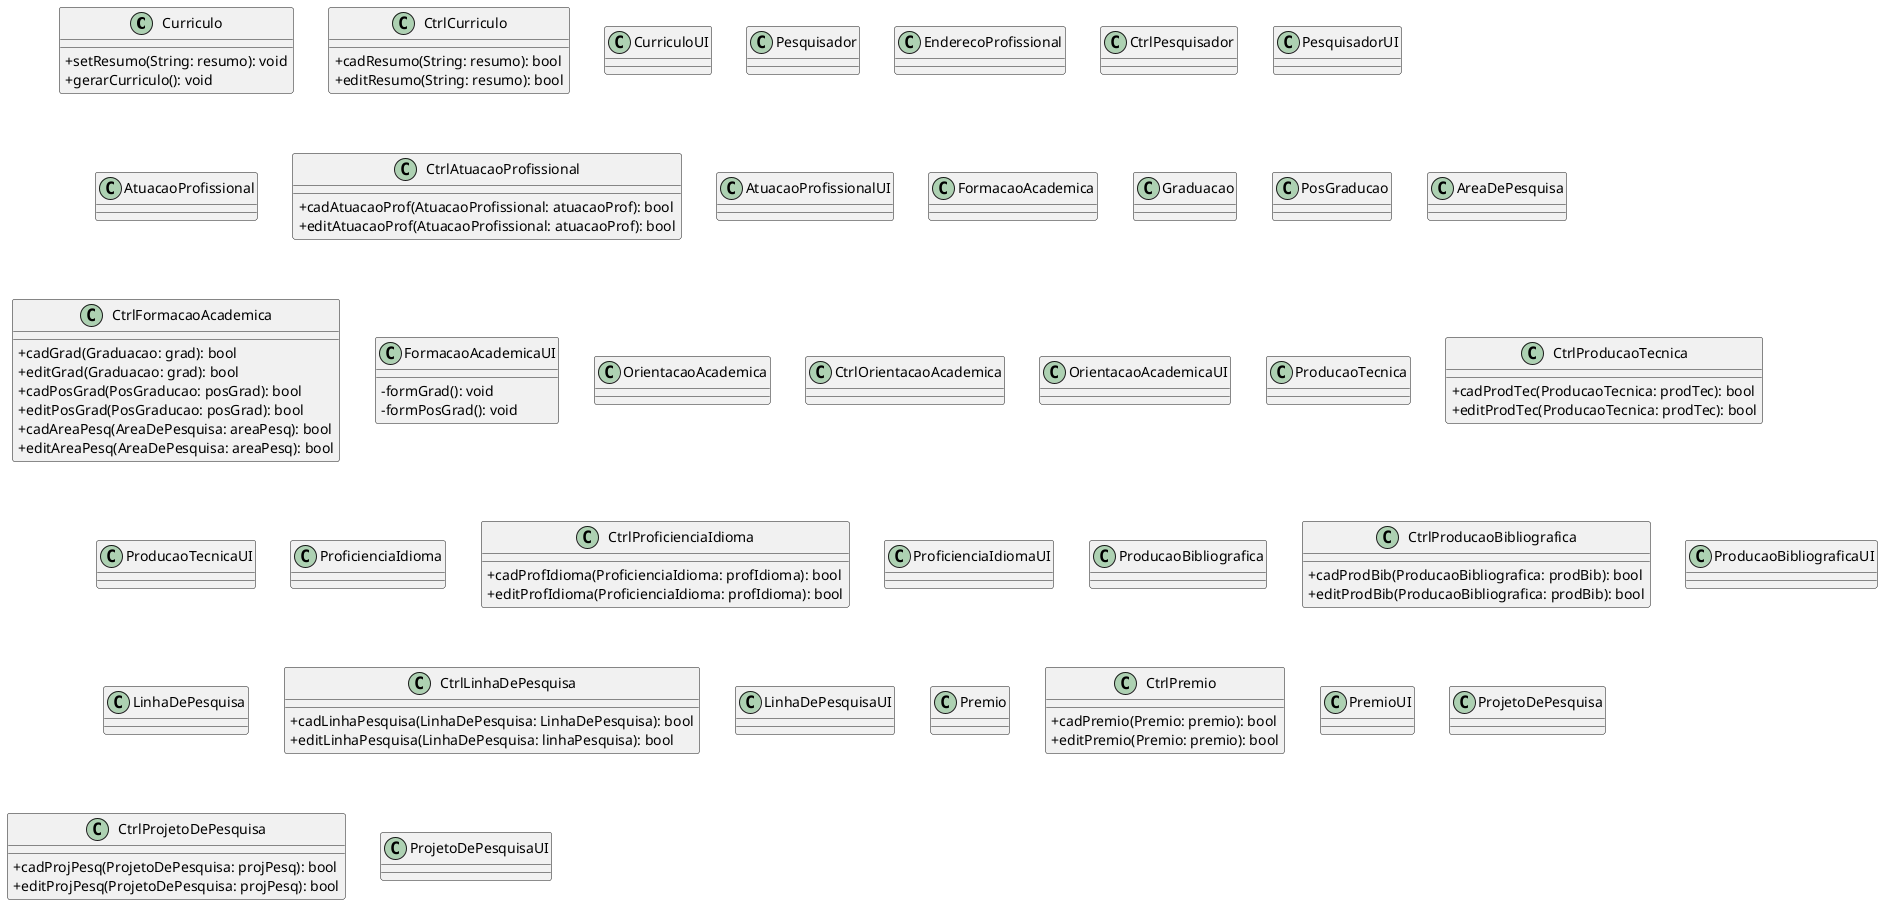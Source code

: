 @startuml "metodos"
skinparam classAttributeIconSize 0
class "Curriculo" {
	+setResumo(String: resumo): void
	+gerarCurriculo(): void
}
class "CtrlCurriculo" {
	+cadResumo(String: resumo): bool
	+editResumo(String: resumo): bool
}
class "CurriculoUI" {
}
class "Pesquisador"{
}
class "EnderecoProfissional" {
}
class "CtrlPesquisador" {
}
class "PesquisadorUI" {
}
class "AtuacaoProfissional" {
}
class "CtrlAtuacaoProfissional" {
	+cadAtuacaoProf(AtuacaoProfissional: atuacaoProf): bool
	+editAtuacaoProf(AtuacaoProfissional: atuacaoProf): bool
}
class "AtuacaoProfissionalUI" {
}
class "FormacaoAcademica" {
}
class "Graduacao" {
}
class "PosGraducao" {
}
class "AreaDePesquisa" {
}
class "CtrlFormacaoAcademica" {
	+cadGrad(Graduacao: grad): bool
	+editGrad(Graduacao: grad): bool
	+cadPosGrad(PosGraducao: posGrad): bool
	+editPosGrad(PosGraducao: posGrad): bool
	+cadAreaPesq(AreaDePesquisa: areaPesq): bool
	+editAreaPesq(AreaDePesquisa: areaPesq): bool
}
class "FormacaoAcademicaUI" {
	-formGrad(): void
	-formPosGrad(): void
}
class "OrientacaoAcademica" {
}
class "CtrlOrientacaoAcademica" {
}
class "OrientacaoAcademicaUI" {
}
class "ProducaoTecnica" {
}
class "CtrlProducaoTecnica" {
	+cadProdTec(ProducaoTecnica: prodTec): bool
	+editProdTec(ProducaoTecnica: prodTec): bool
}
class "ProducaoTecnicaUI" {
}
class "ProficienciaIdioma" {
}
class "CtrlProficienciaIdioma" {
	+cadProfIdioma(ProficienciaIdioma: profIdioma): bool
	+editProfIdioma(ProficienciaIdioma: profIdioma): bool
}
class "ProficienciaIdiomaUI" {
}
class "ProducaoBibliografica" {
}
class "CtrlProducaoBibliografica" {
	+cadProdBib(ProducaoBibliografica: prodBib): bool
	+editProdBib(ProducaoBibliografica: prodBib): bool
}
class "ProducaoBibliograficaUI" {
}
class "LinhaDePesquisa" {
}
class "CtrlLinhaDePesquisa" {
	+cadLinhaPesquisa(LinhaDePesquisa: LinhaDePesquisa): bool
	+editLinhaPesquisa(LinhaDePesquisa: linhaPesquisa): bool
}
class "LinhaDePesquisaUI" {
}
class "Premio" {
}
class "CtrlPremio" {
	+cadPremio(Premio: premio): bool
	+editPremio(Premio: premio): bool
}
class "PremioUI" {
}
class "ProjetoDePesquisa" {
}
class "CtrlProjetoDePesquisa" {
	+cadProjPesq(ProjetoDePesquisa: projPesq): bool
	+editProjPesq(ProjetoDePesquisa: projPesq): bool
}
class "ProjetoDePesquisaUI" {
}
@enduml